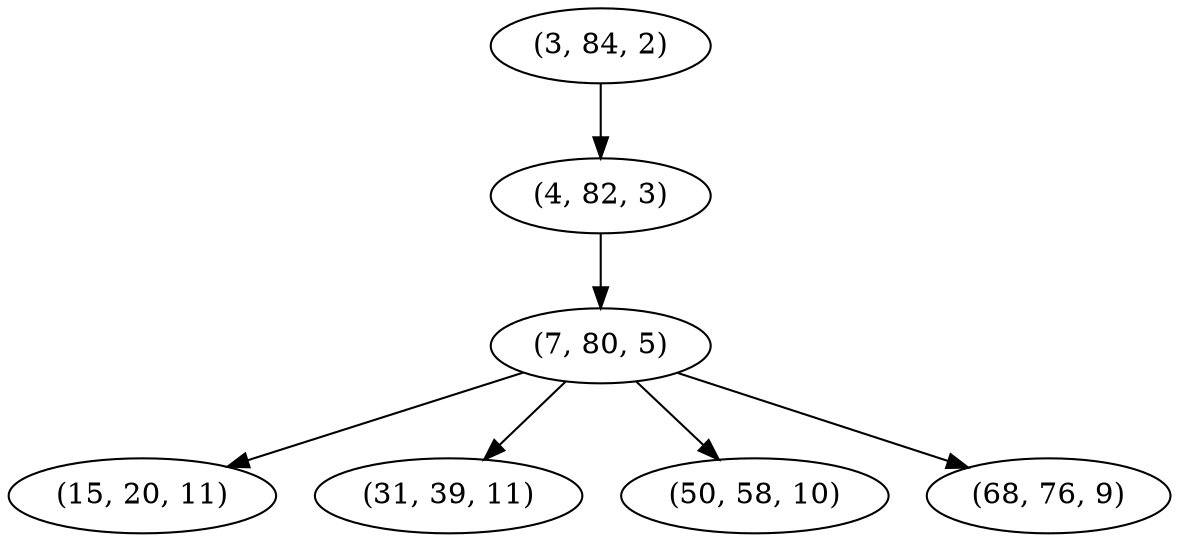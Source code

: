 digraph tree {
    "(3, 84, 2)";
    "(4, 82, 3)";
    "(7, 80, 5)";
    "(15, 20, 11)";
    "(31, 39, 11)";
    "(50, 58, 10)";
    "(68, 76, 9)";
    "(3, 84, 2)" -> "(4, 82, 3)";
    "(4, 82, 3)" -> "(7, 80, 5)";
    "(7, 80, 5)" -> "(15, 20, 11)";
    "(7, 80, 5)" -> "(31, 39, 11)";
    "(7, 80, 5)" -> "(50, 58, 10)";
    "(7, 80, 5)" -> "(68, 76, 9)";
}
